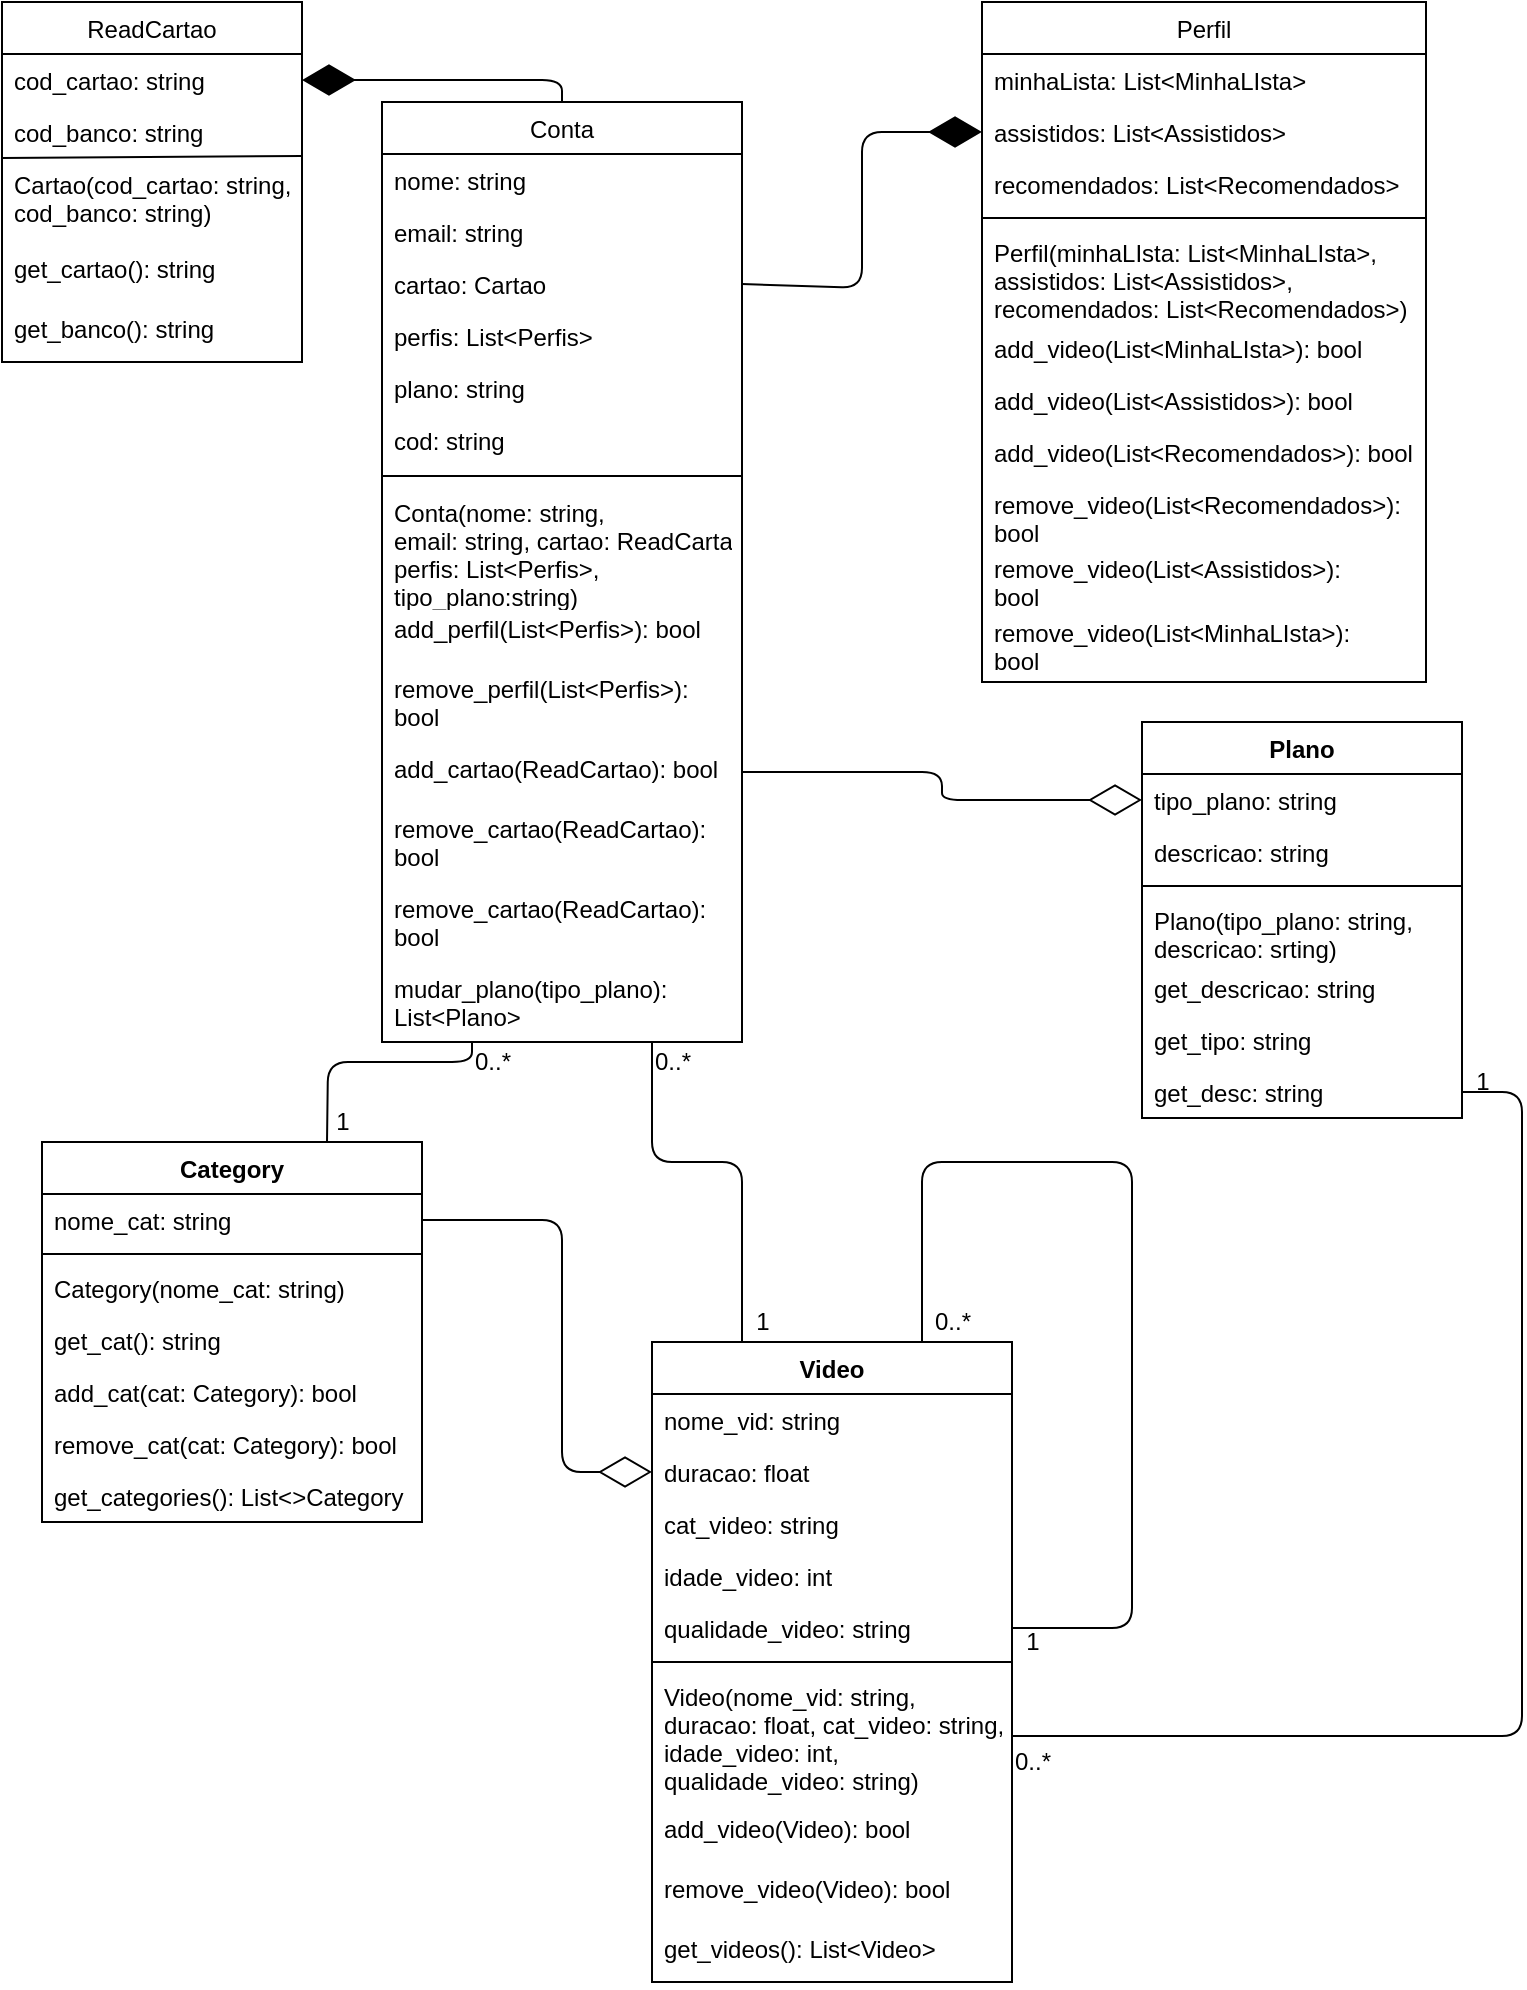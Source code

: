 <mxfile version="13.7.7" type="github" pages="2">
  <diagram id="C5RBs43oDa-KdzZeNtuy" name="Page-1">
    <mxGraphModel dx="868" dy="460" grid="1" gridSize="10" guides="1" tooltips="1" connect="1" arrows="1" fold="1" page="1" pageScale="1" pageWidth="1600" pageHeight="1600" background="none" math="0" shadow="0">
      <root>
        <mxCell id="WIyWlLk6GJQsqaUBKTNV-0" />
        <mxCell id="WIyWlLk6GJQsqaUBKTNV-1" parent="WIyWlLk6GJQsqaUBKTNV-0" />
        <mxCell id="Js3YF5W68pz-pr4grkHX-18" value="" style="endArrow=diamondThin;endFill=1;endSize=24;html=1;entryX=0;entryY=0.5;entryDx=0;entryDy=0;jumpSize=5;exitX=1;exitY=0.5;exitDx=0;exitDy=0;" edge="1" parent="WIyWlLk6GJQsqaUBKTNV-1" source="Js3YF5W68pz-pr4grkHX-32" target="jwIn7aQUxaiSOzdFl069-1">
          <mxGeometry width="160" relative="1" as="geometry">
            <mxPoint x="390" y="255" as="sourcePoint" />
            <mxPoint x="510" y="240" as="targetPoint" />
            <Array as="points">
              <mxPoint x="460" y="153" />
              <mxPoint x="460" y="75" />
            </Array>
          </mxGeometry>
        </mxCell>
        <mxCell id="Js3YF5W68pz-pr4grkHX-26" value="ReadCartao" style="swimlane;fontStyle=0;childLayout=stackLayout;horizontal=1;startSize=26;fillColor=none;horizontalStack=0;resizeParent=1;resizeParentMax=0;resizeLast=0;collapsible=1;marginBottom=0;" vertex="1" parent="WIyWlLk6GJQsqaUBKTNV-1">
          <mxGeometry x="30" y="10" width="150" height="180" as="geometry">
            <mxRectangle x="30" y="10" width="100" height="26" as="alternateBounds" />
          </mxGeometry>
        </mxCell>
        <mxCell id="Js3YF5W68pz-pr4grkHX-27" value="cod_cartao: string" style="text;strokeColor=none;fillColor=none;align=left;verticalAlign=top;spacingLeft=4;spacingRight=4;overflow=hidden;rotatable=0;points=[[0,0.5],[1,0.5]];portConstraint=eastwest;" vertex="1" parent="Js3YF5W68pz-pr4grkHX-26">
          <mxGeometry y="26" width="150" height="26" as="geometry" />
        </mxCell>
        <mxCell id="Js3YF5W68pz-pr4grkHX-28" value="cod_banco: string" style="text;strokeColor=none;fillColor=none;align=left;verticalAlign=top;spacingLeft=4;spacingRight=4;overflow=hidden;rotatable=0;points=[[0,0.5],[1,0.5]];portConstraint=eastwest;" vertex="1" parent="Js3YF5W68pz-pr4grkHX-26">
          <mxGeometry y="52" width="150" height="26" as="geometry" />
        </mxCell>
        <mxCell id="Js3YF5W68pz-pr4grkHX-55" value="Cartao(cod_cartao: string, &#xa;cod_banco: string)" style="text;strokeColor=none;fillColor=none;align=left;verticalAlign=top;spacingLeft=4;spacingRight=4;overflow=hidden;rotatable=0;points=[[0,0.5],[1,0.5]];portConstraint=eastwest;" vertex="1" parent="Js3YF5W68pz-pr4grkHX-26">
          <mxGeometry y="78" width="150" height="42" as="geometry" />
        </mxCell>
        <mxCell id="Js3YF5W68pz-pr4grkHX-56" value="get_cartao(): string" style="text;strokeColor=none;fillColor=none;align=left;verticalAlign=top;spacingLeft=4;spacingRight=4;overflow=hidden;rotatable=0;points=[[0,0.5],[1,0.5]];portConstraint=eastwest;" vertex="1" parent="Js3YF5W68pz-pr4grkHX-26">
          <mxGeometry y="120" width="150" height="30" as="geometry" />
        </mxCell>
        <mxCell id="Js3YF5W68pz-pr4grkHX-35" value="get_banco(): string" style="text;strokeColor=none;fillColor=none;align=left;verticalAlign=top;spacingLeft=4;spacingRight=4;overflow=hidden;rotatable=0;points=[[0,0.5],[1,0.5]];portConstraint=eastwest;" vertex="1" parent="Js3YF5W68pz-pr4grkHX-26">
          <mxGeometry y="150" width="150" height="30" as="geometry" />
        </mxCell>
        <mxCell id="Js3YF5W68pz-pr4grkHX-31" value="" style="endArrow=none;html=1;exitX=0;exitY=1;exitDx=0;exitDy=0;exitPerimeter=0;entryX=1;entryY=0.962;entryDx=0;entryDy=0;entryPerimeter=0;" edge="1" parent="Js3YF5W68pz-pr4grkHX-26" source="Js3YF5W68pz-pr4grkHX-28" target="Js3YF5W68pz-pr4grkHX-28">
          <mxGeometry width="50" height="50" relative="1" as="geometry">
            <mxPoint x="10" y="77" as="sourcePoint" />
            <mxPoint x="140" y="77" as="targetPoint" />
          </mxGeometry>
        </mxCell>
        <mxCell id="zkfFHV4jXpPFQw0GAbJ--17" value="Perfil" style="swimlane;fontStyle=0;align=center;verticalAlign=top;childLayout=stackLayout;horizontal=1;startSize=26;horizontalStack=0;resizeParent=1;resizeLast=0;collapsible=1;marginBottom=0;rounded=0;shadow=0;strokeWidth=1;" parent="WIyWlLk6GJQsqaUBKTNV-1" vertex="1">
          <mxGeometry x="520" y="10" width="222" height="340" as="geometry">
            <mxRectangle x="520" y="120" width="160" height="26" as="alternateBounds" />
          </mxGeometry>
        </mxCell>
        <mxCell id="zkfFHV4jXpPFQw0GAbJ--18" value="minhaLista: List&lt;MinhaLIsta&gt;" style="text;align=left;verticalAlign=top;spacingLeft=4;spacingRight=4;overflow=hidden;rotatable=0;points=[[0,0.5],[1,0.5]];portConstraint=eastwest;" parent="zkfFHV4jXpPFQw0GAbJ--17" vertex="1">
          <mxGeometry y="26" width="222" height="26" as="geometry" />
        </mxCell>
        <mxCell id="jwIn7aQUxaiSOzdFl069-1" value="assistidos: List&lt;Assistidos&gt;" style="text;align=left;verticalAlign=top;spacingLeft=4;spacingRight=4;overflow=hidden;rotatable=0;points=[[0,0.5],[1,0.5]];portConstraint=eastwest;" vertex="1" parent="zkfFHV4jXpPFQw0GAbJ--17">
          <mxGeometry y="52" width="222" height="26" as="geometry" />
        </mxCell>
        <mxCell id="jwIn7aQUxaiSOzdFl069-2" value="recomendados: List&lt;Recomendados&gt;" style="text;align=left;verticalAlign=top;spacingLeft=4;spacingRight=4;overflow=hidden;rotatable=0;points=[[0,0.5],[1,0.5]];portConstraint=eastwest;" vertex="1" parent="zkfFHV4jXpPFQw0GAbJ--17">
          <mxGeometry y="78" width="222" height="26" as="geometry" />
        </mxCell>
        <mxCell id="zkfFHV4jXpPFQw0GAbJ--23" value="" style="line;html=1;strokeWidth=1;align=left;verticalAlign=middle;spacingTop=-1;spacingLeft=3;spacingRight=3;rotatable=0;labelPosition=right;points=[];portConstraint=eastwest;" parent="zkfFHV4jXpPFQw0GAbJ--17" vertex="1">
          <mxGeometry y="104" width="222" height="8" as="geometry" />
        </mxCell>
        <mxCell id="zkfFHV4jXpPFQw0GAbJ--24" value="Perfil(minhaLIsta: List&lt;MinhaLIsta&gt;, &#xa;assistidos: List&lt;Assistidos&gt;, &#xa;recomendados: List&lt;Recomendados&gt;)" style="text;align=left;verticalAlign=top;spacingLeft=4;spacingRight=4;overflow=hidden;rotatable=0;points=[[0,0.5],[1,0.5]];portConstraint=eastwest;" parent="zkfFHV4jXpPFQw0GAbJ--17" vertex="1">
          <mxGeometry y="112" width="222" height="48" as="geometry" />
        </mxCell>
        <mxCell id="zkfFHV4jXpPFQw0GAbJ--25" value="add_video(List&lt;MinhaLIsta&gt;): bool" style="text;align=left;verticalAlign=top;spacingLeft=4;spacingRight=4;overflow=hidden;rotatable=0;points=[[0,0.5],[1,0.5]];portConstraint=eastwest;" parent="zkfFHV4jXpPFQw0GAbJ--17" vertex="1">
          <mxGeometry y="160" width="222" height="26" as="geometry" />
        </mxCell>
        <mxCell id="Js3YF5W68pz-pr4grkHX-0" value="add_video(List&lt;Assistidos&gt;): bool" style="text;align=left;verticalAlign=top;spacingLeft=4;spacingRight=4;overflow=hidden;rotatable=0;points=[[0,0.5],[1,0.5]];portConstraint=eastwest;" vertex="1" parent="zkfFHV4jXpPFQw0GAbJ--17">
          <mxGeometry y="186" width="222" height="26" as="geometry" />
        </mxCell>
        <mxCell id="Js3YF5W68pz-pr4grkHX-1" value="add_video(List&lt;Recomendados&gt;): bool" style="text;align=left;verticalAlign=top;spacingLeft=4;spacingRight=4;overflow=hidden;rotatable=0;points=[[0,0.5],[1,0.5]];portConstraint=eastwest;" vertex="1" parent="zkfFHV4jXpPFQw0GAbJ--17">
          <mxGeometry y="212" width="222" height="26" as="geometry" />
        </mxCell>
        <mxCell id="Js3YF5W68pz-pr4grkHX-2" value="remove_video(List&lt;Recomendados&gt;):&#xa;bool" style="text;align=left;verticalAlign=top;spacingLeft=4;spacingRight=4;overflow=hidden;rotatable=0;points=[[0,0.5],[1,0.5]];portConstraint=eastwest;" vertex="1" parent="zkfFHV4jXpPFQw0GAbJ--17">
          <mxGeometry y="238" width="222" height="32" as="geometry" />
        </mxCell>
        <mxCell id="Js3YF5W68pz-pr4grkHX-3" value="remove_video(List&lt;Assistidos&gt;):&#xa;bool" style="text;align=left;verticalAlign=top;spacingLeft=4;spacingRight=4;overflow=hidden;rotatable=0;points=[[0,0.5],[1,0.5]];portConstraint=eastwest;" vertex="1" parent="zkfFHV4jXpPFQw0GAbJ--17">
          <mxGeometry y="270" width="222" height="32" as="geometry" />
        </mxCell>
        <mxCell id="Js3YF5W68pz-pr4grkHX-4" value="remove_video(List&lt;MinhaLIsta&gt;):&#xa;bool" style="text;align=left;verticalAlign=top;spacingLeft=4;spacingRight=4;overflow=hidden;rotatable=0;points=[[0,0.5],[1,0.5]];portConstraint=eastwest;" vertex="1" parent="zkfFHV4jXpPFQw0GAbJ--17">
          <mxGeometry y="302" width="222" height="32" as="geometry" />
        </mxCell>
        <mxCell id="zkfFHV4jXpPFQw0GAbJ--0" value="Conta" style="swimlane;fontStyle=0;align=center;verticalAlign=top;childLayout=stackLayout;horizontal=1;startSize=26;horizontalStack=0;resizeParent=1;resizeLast=0;collapsible=1;marginBottom=0;rounded=0;shadow=0;strokeWidth=1;" parent="WIyWlLk6GJQsqaUBKTNV-1" vertex="1">
          <mxGeometry x="220" y="60" width="180" height="470" as="geometry">
            <mxRectangle x="220" y="120" width="160" height="26" as="alternateBounds" />
          </mxGeometry>
        </mxCell>
        <mxCell id="zkfFHV4jXpPFQw0GAbJ--1" value="nome: string" style="text;align=left;verticalAlign=top;spacingLeft=4;spacingRight=4;overflow=hidden;rotatable=0;points=[[0,0.5],[1,0.5]];portConstraint=eastwest;" parent="zkfFHV4jXpPFQw0GAbJ--0" vertex="1">
          <mxGeometry y="26" width="180" height="26" as="geometry" />
        </mxCell>
        <mxCell id="zkfFHV4jXpPFQw0GAbJ--3" value="email: string" style="text;align=left;verticalAlign=top;spacingLeft=4;spacingRight=4;overflow=hidden;rotatable=0;points=[[0,0.5],[1,0.5]];portConstraint=eastwest;rounded=0;shadow=0;html=0;" parent="zkfFHV4jXpPFQw0GAbJ--0" vertex="1">
          <mxGeometry y="52" width="180" height="26" as="geometry" />
        </mxCell>
        <mxCell id="Js3YF5W68pz-pr4grkHX-32" value="cartao: Cartao" style="text;align=left;verticalAlign=top;spacingLeft=4;spacingRight=4;overflow=hidden;rotatable=0;points=[[0,0.5],[1,0.5]];portConstraint=eastwest;rounded=0;shadow=0;html=0;" vertex="1" parent="zkfFHV4jXpPFQw0GAbJ--0">
          <mxGeometry y="78" width="180" height="26" as="geometry" />
        </mxCell>
        <mxCell id="Js3YF5W68pz-pr4grkHX-25" value="perfis: List&lt;Perfis&gt;" style="text;strokeColor=none;fillColor=none;align=left;verticalAlign=top;spacingLeft=4;spacingRight=4;overflow=hidden;rotatable=0;points=[[0,0.5],[1,0.5]];portConstraint=eastwest;" vertex="1" parent="zkfFHV4jXpPFQw0GAbJ--0">
          <mxGeometry y="104" width="180" height="26" as="geometry" />
        </mxCell>
        <mxCell id="Js3YF5W68pz-pr4grkHX-75" value="plano: string" style="text;strokeColor=none;fillColor=none;align=left;verticalAlign=top;spacingLeft=4;spacingRight=4;overflow=hidden;rotatable=0;points=[[0,0.5],[1,0.5]];portConstraint=eastwest;" vertex="1" parent="zkfFHV4jXpPFQw0GAbJ--0">
          <mxGeometry y="130" width="180" height="26" as="geometry" />
        </mxCell>
        <mxCell id="jwIn7aQUxaiSOzdFl069-0" value="cod: string" style="text;strokeColor=none;fillColor=none;align=left;verticalAlign=top;spacingLeft=4;spacingRight=4;overflow=hidden;rotatable=0;points=[[0,0.5],[1,0.5]];portConstraint=eastwest;" vertex="1" parent="zkfFHV4jXpPFQw0GAbJ--0">
          <mxGeometry y="156" width="180" height="26" as="geometry" />
        </mxCell>
        <mxCell id="zkfFHV4jXpPFQw0GAbJ--4" value="" style="line;html=1;strokeWidth=1;align=left;verticalAlign=middle;spacingTop=-1;spacingLeft=3;spacingRight=3;rotatable=0;labelPosition=right;points=[];portConstraint=eastwest;" parent="zkfFHV4jXpPFQw0GAbJ--0" vertex="1">
          <mxGeometry y="182" width="180" height="10" as="geometry" />
        </mxCell>
        <mxCell id="zkfFHV4jXpPFQw0GAbJ--5" value="Conta(nome: string, &#xa;email: string, cartao: ReadCartao&#xa;perfis: List&lt;Perfis&gt;, &#xa;tipo_plano:string)" style="text;align=left;verticalAlign=top;spacingLeft=4;spacingRight=4;overflow=hidden;rotatable=0;points=[[0,0.5],[1,0.5]];portConstraint=eastwest;" parent="zkfFHV4jXpPFQw0GAbJ--0" vertex="1">
          <mxGeometry y="192" width="180" height="58" as="geometry" />
        </mxCell>
        <mxCell id="Js3YF5W68pz-pr4grkHX-7" value="add_perfil(List&lt;Perfis&gt;): bool" style="text;align=left;verticalAlign=top;spacingLeft=4;spacingRight=4;overflow=hidden;rotatable=0;points=[[0,0.5],[1,0.5]];portConstraint=eastwest;" vertex="1" parent="zkfFHV4jXpPFQw0GAbJ--0">
          <mxGeometry y="250" width="180" height="30" as="geometry" />
        </mxCell>
        <mxCell id="Js3YF5W68pz-pr4grkHX-33" value="remove_perfil(List&lt;Perfis&gt;): &#xa;bool" style="text;align=left;verticalAlign=top;spacingLeft=4;spacingRight=4;overflow=hidden;rotatable=0;points=[[0,0.5],[1,0.5]];portConstraint=eastwest;" vertex="1" parent="zkfFHV4jXpPFQw0GAbJ--0">
          <mxGeometry y="280" width="180" height="40" as="geometry" />
        </mxCell>
        <mxCell id="Js3YF5W68pz-pr4grkHX-34" value="add_cartao(ReadCartao): bool" style="text;align=left;verticalAlign=top;spacingLeft=4;spacingRight=4;overflow=hidden;rotatable=0;points=[[0,0.5],[1,0.5]];portConstraint=eastwest;" vertex="1" parent="zkfFHV4jXpPFQw0GAbJ--0">
          <mxGeometry y="320" width="180" height="30" as="geometry" />
        </mxCell>
        <mxCell id="Js3YF5W68pz-pr4grkHX-17" value="remove_cartao(ReadCartao): &#xa;bool" style="text;align=left;verticalAlign=top;spacingLeft=4;spacingRight=4;overflow=hidden;rotatable=0;points=[[0,0.5],[1,0.5]];portConstraint=eastwest;" vertex="1" parent="zkfFHV4jXpPFQw0GAbJ--0">
          <mxGeometry y="350" width="180" height="40" as="geometry" />
        </mxCell>
        <mxCell id="Js3YF5W68pz-pr4grkHX-86" value="remove_cartao(ReadCartao): &#xa;bool" style="text;align=left;verticalAlign=top;spacingLeft=4;spacingRight=4;overflow=hidden;rotatable=0;points=[[0,0.5],[1,0.5]];portConstraint=eastwest;" vertex="1" parent="zkfFHV4jXpPFQw0GAbJ--0">
          <mxGeometry y="390" width="180" height="40" as="geometry" />
        </mxCell>
        <mxCell id="Js3YF5W68pz-pr4grkHX-87" value="mudar_plano(tipo_plano): &#xa;List&lt;Plano&gt;" style="text;align=left;verticalAlign=top;spacingLeft=4;spacingRight=4;overflow=hidden;rotatable=0;points=[[0,0.5],[1,0.5]];portConstraint=eastwest;" vertex="1" parent="zkfFHV4jXpPFQw0GAbJ--0">
          <mxGeometry y="430" width="180" height="40" as="geometry" />
        </mxCell>
        <mxCell id="Js3YF5W68pz-pr4grkHX-52" value="0..*" style="text;html=1;align=center;verticalAlign=middle;resizable=0;points=[];autosize=1;" vertex="1" parent="WIyWlLk6GJQsqaUBKTNV-1">
          <mxGeometry x="490" y="660" width="30" height="20" as="geometry" />
        </mxCell>
        <mxCell id="Js3YF5W68pz-pr4grkHX-53" value="1" style="text;html=1;align=center;verticalAlign=middle;resizable=0;points=[];autosize=1;" vertex="1" parent="WIyWlLk6GJQsqaUBKTNV-1">
          <mxGeometry x="535" y="820" width="20" height="20" as="geometry" />
        </mxCell>
        <mxCell id="Js3YF5W68pz-pr4grkHX-36" value="" style="endArrow=diamondThin;endFill=1;endSize=24;html=1;entryX=1;entryY=0.5;entryDx=0;entryDy=0;exitX=0.5;exitY=0;exitDx=0;exitDy=0;" edge="1" parent="WIyWlLk6GJQsqaUBKTNV-1" source="zkfFHV4jXpPFQw0GAbJ--0" target="Js3YF5W68pz-pr4grkHX-27">
          <mxGeometry width="160" relative="1" as="geometry">
            <mxPoint x="180" y="69.5" as="sourcePoint" />
            <mxPoint x="340" y="69.5" as="targetPoint" />
            <Array as="points">
              <mxPoint x="310" y="49" />
            </Array>
          </mxGeometry>
        </mxCell>
        <mxCell id="Js3YF5W68pz-pr4grkHX-57" value="" style="endArrow=none;html=1;entryX=0.75;entryY=1;entryDx=0;entryDy=0;exitX=0.25;exitY=0;exitDx=0;exitDy=0;" edge="1" parent="WIyWlLk6GJQsqaUBKTNV-1" source="Js3YF5W68pz-pr4grkHX-37" target="zkfFHV4jXpPFQw0GAbJ--0">
          <mxGeometry width="50" height="50" relative="1" as="geometry">
            <mxPoint x="350" y="514" as="sourcePoint" />
            <mxPoint x="400" y="464" as="targetPoint" />
            <Array as="points">
              <mxPoint x="400" y="590" />
              <mxPoint x="355" y="590" />
            </Array>
          </mxGeometry>
        </mxCell>
        <mxCell id="Js3YF5W68pz-pr4grkHX-58" value="0..*" style="text;html=1;align=center;verticalAlign=middle;resizable=0;points=[];autosize=1;" vertex="1" parent="WIyWlLk6GJQsqaUBKTNV-1">
          <mxGeometry x="350" y="530" width="30" height="20" as="geometry" />
        </mxCell>
        <mxCell id="Js3YF5W68pz-pr4grkHX-59" value="1" style="text;html=1;align=center;verticalAlign=middle;resizable=0;points=[];autosize=1;" vertex="1" parent="WIyWlLk6GJQsqaUBKTNV-1">
          <mxGeometry x="400" y="660" width="20" height="20" as="geometry" />
        </mxCell>
        <mxCell id="Js3YF5W68pz-pr4grkHX-41" value="Category" style="swimlane;fontStyle=1;align=center;verticalAlign=top;childLayout=stackLayout;horizontal=1;startSize=26;horizontalStack=0;resizeParent=1;resizeParentMax=0;resizeLast=0;collapsible=1;marginBottom=0;" vertex="1" parent="WIyWlLk6GJQsqaUBKTNV-1">
          <mxGeometry x="50" y="580" width="190" height="190" as="geometry" />
        </mxCell>
        <mxCell id="Js3YF5W68pz-pr4grkHX-54" value="nome_cat: string" style="text;strokeColor=none;fillColor=none;align=left;verticalAlign=top;spacingLeft=4;spacingRight=4;overflow=hidden;rotatable=0;points=[[0,0.5],[1,0.5]];portConstraint=eastwest;" vertex="1" parent="Js3YF5W68pz-pr4grkHX-41">
          <mxGeometry y="26" width="190" height="26" as="geometry" />
        </mxCell>
        <mxCell id="Js3YF5W68pz-pr4grkHX-43" value="" style="line;strokeWidth=1;fillColor=none;align=left;verticalAlign=middle;spacingTop=-1;spacingLeft=3;spacingRight=3;rotatable=0;labelPosition=right;points=[];portConstraint=eastwest;" vertex="1" parent="Js3YF5W68pz-pr4grkHX-41">
          <mxGeometry y="52" width="190" height="8" as="geometry" />
        </mxCell>
        <mxCell id="Js3YF5W68pz-pr4grkHX-61" value="Category(nome_cat: string)" style="text;strokeColor=none;fillColor=none;align=left;verticalAlign=top;spacingLeft=4;spacingRight=4;overflow=hidden;rotatable=0;points=[[0,0.5],[1,0.5]];portConstraint=eastwest;" vertex="1" parent="Js3YF5W68pz-pr4grkHX-41">
          <mxGeometry y="60" width="190" height="26" as="geometry" />
        </mxCell>
        <mxCell id="Js3YF5W68pz-pr4grkHX-62" value="get_cat(): string" style="text;strokeColor=none;fillColor=none;align=left;verticalAlign=top;spacingLeft=4;spacingRight=4;overflow=hidden;rotatable=0;points=[[0,0.5],[1,0.5]];portConstraint=eastwest;" vertex="1" parent="Js3YF5W68pz-pr4grkHX-41">
          <mxGeometry y="86" width="190" height="26" as="geometry" />
        </mxCell>
        <mxCell id="Js3YF5W68pz-pr4grkHX-63" value="add_cat(cat: Category): bool" style="text;strokeColor=none;fillColor=none;align=left;verticalAlign=top;spacingLeft=4;spacingRight=4;overflow=hidden;rotatable=0;points=[[0,0.5],[1,0.5]];portConstraint=eastwest;" vertex="1" parent="Js3YF5W68pz-pr4grkHX-41">
          <mxGeometry y="112" width="190" height="26" as="geometry" />
        </mxCell>
        <mxCell id="Js3YF5W68pz-pr4grkHX-64" value="remove_cat(cat: Category): bool" style="text;strokeColor=none;fillColor=none;align=left;verticalAlign=top;spacingLeft=4;spacingRight=4;overflow=hidden;rotatable=0;points=[[0,0.5],[1,0.5]];portConstraint=eastwest;" vertex="1" parent="Js3YF5W68pz-pr4grkHX-41">
          <mxGeometry y="138" width="190" height="26" as="geometry" />
        </mxCell>
        <mxCell id="Js3YF5W68pz-pr4grkHX-44" value="get_categories(): List&lt;&gt;Category" style="text;strokeColor=none;fillColor=none;align=left;verticalAlign=top;spacingLeft=4;spacingRight=4;overflow=hidden;rotatable=0;points=[[0,0.5],[1,0.5]];portConstraint=eastwest;" vertex="1" parent="Js3YF5W68pz-pr4grkHX-41">
          <mxGeometry y="164" width="190" height="26" as="geometry" />
        </mxCell>
        <mxCell id="Js3YF5W68pz-pr4grkHX-65" value="" style="endArrow=diamondThin;endFill=0;endSize=24;html=1;exitX=1;exitY=0.5;exitDx=0;exitDy=0;entryX=0;entryY=0.5;entryDx=0;entryDy=0;" edge="1" parent="WIyWlLk6GJQsqaUBKTNV-1" source="Js3YF5W68pz-pr4grkHX-54" target="Js3YF5W68pz-pr4grkHX-46">
          <mxGeometry width="160" relative="1" as="geometry">
            <mxPoint x="230" y="690" as="sourcePoint" />
            <mxPoint x="390" y="690" as="targetPoint" />
            <Array as="points">
              <mxPoint x="310" y="619" />
              <mxPoint x="310" y="745" />
            </Array>
          </mxGeometry>
        </mxCell>
        <mxCell id="Js3YF5W68pz-pr4grkHX-66" value="1" style="text;html=1;align=center;verticalAlign=middle;resizable=0;points=[];autosize=1;" vertex="1" parent="WIyWlLk6GJQsqaUBKTNV-1">
          <mxGeometry x="190" y="560" width="20" height="20" as="geometry" />
        </mxCell>
        <mxCell id="Js3YF5W68pz-pr4grkHX-68" value="" style="endArrow=none;html=1;exitX=0.75;exitY=0;exitDx=0;exitDy=0;entryX=0.25;entryY=1;entryDx=0;entryDy=0;" edge="1" parent="WIyWlLk6GJQsqaUBKTNV-1" source="Js3YF5W68pz-pr4grkHX-41" target="zkfFHV4jXpPFQw0GAbJ--0">
          <mxGeometry width="50" height="50" relative="1" as="geometry">
            <mxPoint x="235" y="580" as="sourcePoint" />
            <mxPoint x="220" y="470" as="targetPoint" />
            <Array as="points">
              <mxPoint x="193" y="540" />
              <mxPoint x="265" y="540" />
            </Array>
          </mxGeometry>
        </mxCell>
        <mxCell id="Js3YF5W68pz-pr4grkHX-69" value="0..*" style="text;html=1;align=center;verticalAlign=middle;resizable=0;points=[];autosize=1;" vertex="1" parent="WIyWlLk6GJQsqaUBKTNV-1">
          <mxGeometry x="260" y="530" width="30" height="20" as="geometry" />
        </mxCell>
        <mxCell id="Js3YF5W68pz-pr4grkHX-37" value="Video" style="swimlane;fontStyle=1;align=center;verticalAlign=top;childLayout=stackLayout;horizontal=1;startSize=26;horizontalStack=0;resizeParent=1;resizeParentMax=0;resizeLast=0;collapsible=1;marginBottom=0;" vertex="1" parent="WIyWlLk6GJQsqaUBKTNV-1">
          <mxGeometry x="355" y="680" width="180" height="320" as="geometry" />
        </mxCell>
        <mxCell id="Js3YF5W68pz-pr4grkHX-38" value="nome_vid: string" style="text;strokeColor=none;fillColor=none;align=left;verticalAlign=top;spacingLeft=4;spacingRight=4;overflow=hidden;rotatable=0;points=[[0,0.5],[1,0.5]];portConstraint=eastwest;" vertex="1" parent="Js3YF5W68pz-pr4grkHX-37">
          <mxGeometry y="26" width="180" height="26" as="geometry" />
        </mxCell>
        <mxCell id="Js3YF5W68pz-pr4grkHX-46" value="duracao: float" style="text;strokeColor=none;fillColor=none;align=left;verticalAlign=top;spacingLeft=4;spacingRight=4;overflow=hidden;rotatable=0;points=[[0,0.5],[1,0.5]];portConstraint=eastwest;" vertex="1" parent="Js3YF5W68pz-pr4grkHX-37">
          <mxGeometry y="52" width="180" height="26" as="geometry" />
        </mxCell>
        <mxCell id="Js3YF5W68pz-pr4grkHX-45" value="cat_video: string" style="text;strokeColor=none;fillColor=none;align=left;verticalAlign=top;spacingLeft=4;spacingRight=4;overflow=hidden;rotatable=0;points=[[0,0.5],[1,0.5]];portConstraint=eastwest;" vertex="1" parent="Js3YF5W68pz-pr4grkHX-37">
          <mxGeometry y="78" width="180" height="26" as="geometry" />
        </mxCell>
        <mxCell id="Js3YF5W68pz-pr4grkHX-47" value="idade_video: int" style="text;strokeColor=none;fillColor=none;align=left;verticalAlign=top;spacingLeft=4;spacingRight=4;overflow=hidden;rotatable=0;points=[[0,0.5],[1,0.5]];portConstraint=eastwest;" vertex="1" parent="Js3YF5W68pz-pr4grkHX-37">
          <mxGeometry y="104" width="180" height="26" as="geometry" />
        </mxCell>
        <mxCell id="Js3YF5W68pz-pr4grkHX-70" value="qualidade_video: string" style="text;strokeColor=none;fillColor=none;align=left;verticalAlign=top;spacingLeft=4;spacingRight=4;overflow=hidden;rotatable=0;points=[[0,0.5],[1,0.5]];portConstraint=eastwest;" vertex="1" parent="Js3YF5W68pz-pr4grkHX-37">
          <mxGeometry y="130" width="180" height="26" as="geometry" />
        </mxCell>
        <mxCell id="Js3YF5W68pz-pr4grkHX-39" value="" style="line;strokeWidth=1;fillColor=none;align=left;verticalAlign=middle;spacingTop=-1;spacingLeft=3;spacingRight=3;rotatable=0;labelPosition=right;points=[];portConstraint=eastwest;" vertex="1" parent="Js3YF5W68pz-pr4grkHX-37">
          <mxGeometry y="156" width="180" height="8" as="geometry" />
        </mxCell>
        <mxCell id="Js3YF5W68pz-pr4grkHX-48" value="Video(nome_vid: string, &#xa;duracao: float, cat_video: string, &#xa;idade_video: int, &#xa;qualidade_video: string)" style="text;strokeColor=none;fillColor=none;align=left;verticalAlign=top;spacingLeft=4;spacingRight=4;overflow=hidden;rotatable=0;points=[[0,0.5],[1,0.5]];portConstraint=eastwest;" vertex="1" parent="Js3YF5W68pz-pr4grkHX-37">
          <mxGeometry y="164" width="180" height="66" as="geometry" />
        </mxCell>
        <mxCell id="Js3YF5W68pz-pr4grkHX-49" value="add_video(Video): bool" style="text;strokeColor=none;fillColor=none;align=left;verticalAlign=top;spacingLeft=4;spacingRight=4;overflow=hidden;rotatable=0;points=[[0,0.5],[1,0.5]];portConstraint=eastwest;" vertex="1" parent="Js3YF5W68pz-pr4grkHX-37">
          <mxGeometry y="230" width="180" height="30" as="geometry" />
        </mxCell>
        <mxCell id="Js3YF5W68pz-pr4grkHX-60" value="remove_video(Video): bool" style="text;strokeColor=none;fillColor=none;align=left;verticalAlign=top;spacingLeft=4;spacingRight=4;overflow=hidden;rotatable=0;points=[[0,0.5],[1,0.5]];portConstraint=eastwest;" vertex="1" parent="Js3YF5W68pz-pr4grkHX-37">
          <mxGeometry y="260" width="180" height="30" as="geometry" />
        </mxCell>
        <mxCell id="Js3YF5W68pz-pr4grkHX-40" value="get_videos(): List&lt;Video&gt;" style="text;strokeColor=none;fillColor=none;align=left;verticalAlign=top;spacingLeft=4;spacingRight=4;overflow=hidden;rotatable=0;points=[[0,0.5],[1,0.5]];portConstraint=eastwest;" vertex="1" parent="Js3YF5W68pz-pr4grkHX-37">
          <mxGeometry y="290" width="180" height="30" as="geometry" />
        </mxCell>
        <mxCell id="Js3YF5W68pz-pr4grkHX-51" value="" style="endArrow=none;html=1;exitX=0.75;exitY=0;exitDx=0;exitDy=0;entryX=1;entryY=0.5;entryDx=0;entryDy=0;" edge="1" parent="Js3YF5W68pz-pr4grkHX-37" source="Js3YF5W68pz-pr4grkHX-37" target="Js3YF5W68pz-pr4grkHX-70">
          <mxGeometry width="50" height="50" relative="1" as="geometry">
            <mxPoint x="160" y="-10" as="sourcePoint" />
            <mxPoint x="180" y="136" as="targetPoint" />
            <Array as="points">
              <mxPoint x="135" y="-90" />
              <mxPoint x="240" y="-90" />
              <mxPoint x="240" y="143" />
            </Array>
          </mxGeometry>
        </mxCell>
        <mxCell id="Js3YF5W68pz-pr4grkHX-71" value="Plano" style="swimlane;fontStyle=1;align=center;verticalAlign=top;childLayout=stackLayout;horizontal=1;startSize=26;horizontalStack=0;resizeParent=1;resizeParentMax=0;resizeLast=0;collapsible=1;marginBottom=0;" vertex="1" parent="WIyWlLk6GJQsqaUBKTNV-1">
          <mxGeometry x="600" y="370" width="160" height="198" as="geometry" />
        </mxCell>
        <mxCell id="Js3YF5W68pz-pr4grkHX-72" value="tipo_plano: string" style="text;strokeColor=none;fillColor=none;align=left;verticalAlign=top;spacingLeft=4;spacingRight=4;overflow=hidden;rotatable=0;points=[[0,0.5],[1,0.5]];portConstraint=eastwest;" vertex="1" parent="Js3YF5W68pz-pr4grkHX-71">
          <mxGeometry y="26" width="160" height="26" as="geometry" />
        </mxCell>
        <mxCell id="Js3YF5W68pz-pr4grkHX-81" value="descricao: string" style="text;strokeColor=none;fillColor=none;align=left;verticalAlign=top;spacingLeft=4;spacingRight=4;overflow=hidden;rotatable=0;points=[[0,0.5],[1,0.5]];portConstraint=eastwest;" vertex="1" parent="Js3YF5W68pz-pr4grkHX-71">
          <mxGeometry y="52" width="160" height="26" as="geometry" />
        </mxCell>
        <mxCell id="Js3YF5W68pz-pr4grkHX-73" value="" style="line;strokeWidth=1;fillColor=none;align=left;verticalAlign=middle;spacingTop=-1;spacingLeft=3;spacingRight=3;rotatable=0;labelPosition=right;points=[];portConstraint=eastwest;" vertex="1" parent="Js3YF5W68pz-pr4grkHX-71">
          <mxGeometry y="78" width="160" height="8" as="geometry" />
        </mxCell>
        <mxCell id="Js3YF5W68pz-pr4grkHX-74" value="Plano(tipo_plano: string,&#xa;descricao: srting)" style="text;strokeColor=none;fillColor=none;align=left;verticalAlign=top;spacingLeft=4;spacingRight=4;overflow=hidden;rotatable=0;points=[[0,0.5],[1,0.5]];portConstraint=eastwest;" vertex="1" parent="Js3YF5W68pz-pr4grkHX-71">
          <mxGeometry y="86" width="160" height="34" as="geometry" />
        </mxCell>
        <mxCell id="Js3YF5W68pz-pr4grkHX-80" value="get_descricao: string" style="text;strokeColor=none;fillColor=none;align=left;verticalAlign=top;spacingLeft=4;spacingRight=4;overflow=hidden;rotatable=0;points=[[0,0.5],[1,0.5]];portConstraint=eastwest;" vertex="1" parent="Js3YF5W68pz-pr4grkHX-71">
          <mxGeometry y="120" width="160" height="26" as="geometry" />
        </mxCell>
        <mxCell id="Js3YF5W68pz-pr4grkHX-83" value="get_tipo: string" style="text;strokeColor=none;fillColor=none;align=left;verticalAlign=top;spacingLeft=4;spacingRight=4;overflow=hidden;rotatable=0;points=[[0,0.5],[1,0.5]];portConstraint=eastwest;" vertex="1" parent="Js3YF5W68pz-pr4grkHX-71">
          <mxGeometry y="146" width="160" height="26" as="geometry" />
        </mxCell>
        <mxCell id="Js3YF5W68pz-pr4grkHX-84" value="get_desc: string" style="text;strokeColor=none;fillColor=none;align=left;verticalAlign=top;spacingLeft=4;spacingRight=4;overflow=hidden;rotatable=0;points=[[0,0.5],[1,0.5]];portConstraint=eastwest;" vertex="1" parent="Js3YF5W68pz-pr4grkHX-71">
          <mxGeometry y="172" width="160" height="26" as="geometry" />
        </mxCell>
        <mxCell id="Js3YF5W68pz-pr4grkHX-91" value="" style="endArrow=diamondThin;endFill=0;endSize=24;html=1;exitX=1;exitY=0.5;exitDx=0;exitDy=0;entryX=0;entryY=0.5;entryDx=0;entryDy=0;" edge="1" parent="WIyWlLk6GJQsqaUBKTNV-1" source="Js3YF5W68pz-pr4grkHX-34" target="Js3YF5W68pz-pr4grkHX-72">
          <mxGeometry width="160" relative="1" as="geometry">
            <mxPoint x="380" y="380" as="sourcePoint" />
            <mxPoint x="540" y="380" as="targetPoint" />
            <Array as="points">
              <mxPoint x="500" y="395" />
              <mxPoint x="500" y="409" />
            </Array>
          </mxGeometry>
        </mxCell>
        <mxCell id="Js3YF5W68pz-pr4grkHX-92" value="" style="endArrow=none;html=1;exitX=1;exitY=0.5;exitDx=0;exitDy=0;entryX=1;entryY=0.5;entryDx=0;entryDy=0;" edge="1" parent="WIyWlLk6GJQsqaUBKTNV-1" source="Js3YF5W68pz-pr4grkHX-84" target="Js3YF5W68pz-pr4grkHX-48">
          <mxGeometry width="50" height="50" relative="1" as="geometry">
            <mxPoint x="440" y="820" as="sourcePoint" />
            <mxPoint x="630" y="800" as="targetPoint" />
            <Array as="points">
              <mxPoint x="790" y="555" />
              <mxPoint x="790" y="877" />
            </Array>
          </mxGeometry>
        </mxCell>
        <mxCell id="Js3YF5W68pz-pr4grkHX-93" value="0..*" style="text;html=1;align=center;verticalAlign=middle;resizable=0;points=[];autosize=1;" vertex="1" parent="WIyWlLk6GJQsqaUBKTNV-1">
          <mxGeometry x="530" y="880" width="30" height="20" as="geometry" />
        </mxCell>
        <mxCell id="Js3YF5W68pz-pr4grkHX-94" value="1" style="text;html=1;align=center;verticalAlign=middle;resizable=0;points=[];autosize=1;" vertex="1" parent="WIyWlLk6GJQsqaUBKTNV-1">
          <mxGeometry x="760" y="540" width="20" height="20" as="geometry" />
        </mxCell>
      </root>
    </mxGraphModel>
  </diagram>
  <diagram id="HyqkB3cUYOntOHAozMbh" name="Page-2">
    <mxGraphModel dx="868" dy="460" grid="1" gridSize="10" guides="1" tooltips="1" connect="1" arrows="1" fold="1" page="1" pageScale="1" pageWidth="827" pageHeight="1169" math="0" shadow="0">
      <root>
        <mxCell id="JiiUN16bmHMpvp3bcBX2-0" />
        <mxCell id="JiiUN16bmHMpvp3bcBX2-1" parent="JiiUN16bmHMpvp3bcBX2-0" />
      </root>
    </mxGraphModel>
  </diagram>
</mxfile>
